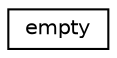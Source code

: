 digraph "Graphical Class Hierarchy"
{
  edge [fontname="Helvetica",fontsize="10",labelfontname="Helvetica",labelfontsize="10"];
  node [fontname="Helvetica",fontsize="10",shape=record];
  rankdir="LR";
  Node0 [label="empty",height=0.2,width=0.4,color="black", fillcolor="white", style="filled",URL="$structempty.html"];
}
